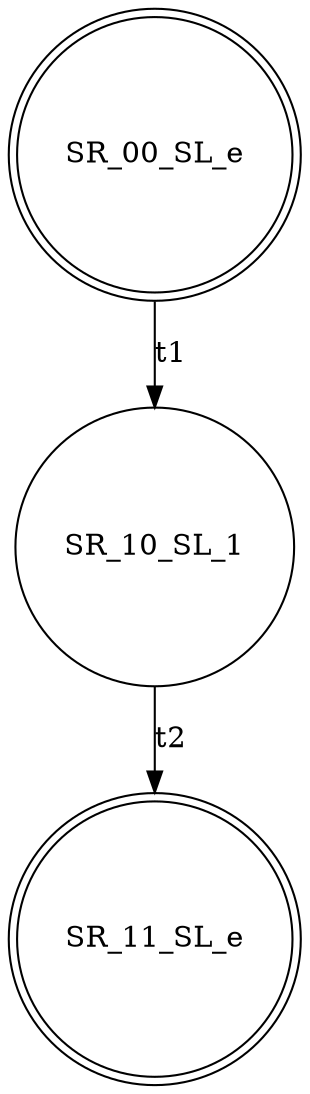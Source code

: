 digraph SCa {
node [shape=doublecircle]; SR_00_SL_e ;
node [shape=circle]; SR_10_SL_1 ;
node [shape=doublecircle]; SR_11_SL_e ;
SR_00_SL_e -> SR_10_SL_1 [label=t1]
SR_10_SL_1 -> SR_11_SL_e [label=t2]
}